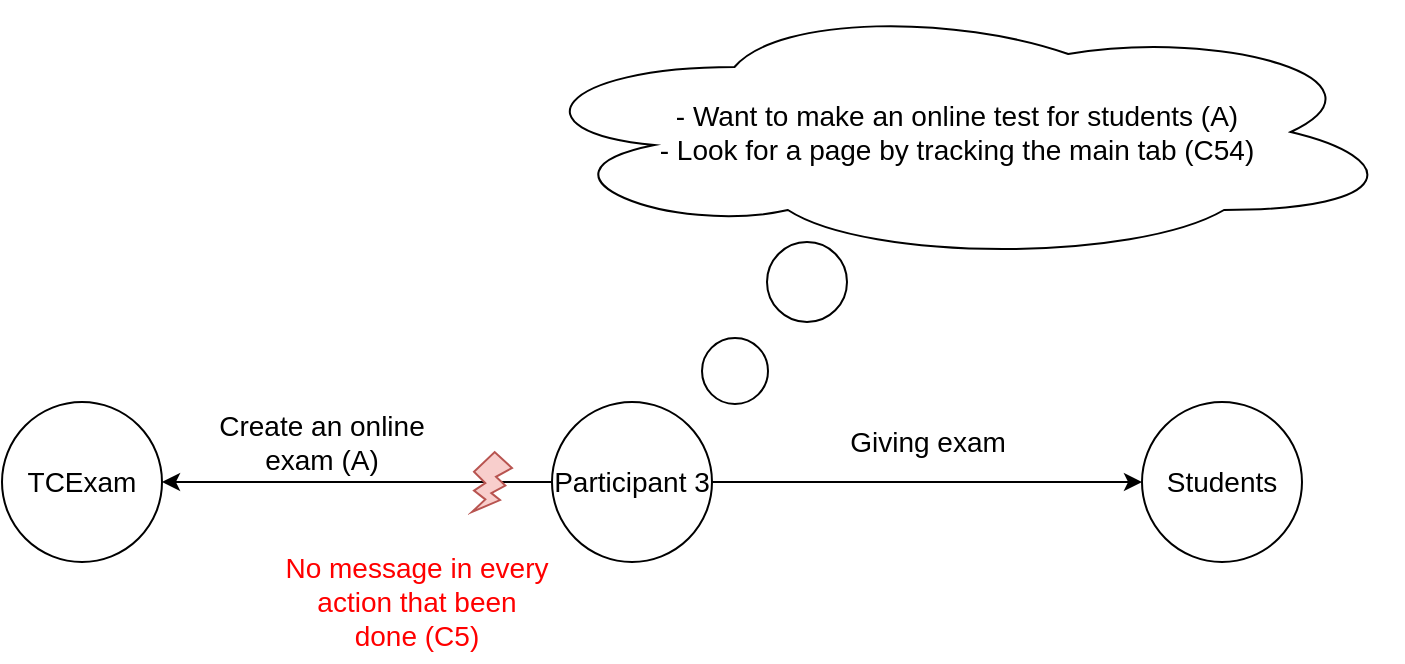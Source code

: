 <mxfile version="10.6.7" type="device"><diagram id="fcq2EjbjbyRq9cstRodC" name="Page-1"><mxGraphModel dx="988" dy="474" grid="1" gridSize="10" guides="1" tooltips="1" connect="1" arrows="1" fold="1" page="1" pageScale="1" pageWidth="850" pageHeight="1100" math="0" shadow="0"><root><mxCell id="0"/><mxCell id="1" parent="0"/><mxCell id="yrvUfu4OjOkYBmDthRMz-5" style="edgeStyle=orthogonalEdgeStyle;rounded=0;orthogonalLoop=1;jettySize=auto;html=1;entryX=1;entryY=0.5;entryDx=0;entryDy=0;" edge="1" parent="1" source="yrvUfu4OjOkYBmDthRMz-1" target="yrvUfu4OjOkYBmDthRMz-2"><mxGeometry relative="1" as="geometry"/></mxCell><mxCell id="yrvUfu4OjOkYBmDthRMz-7" style="edgeStyle=orthogonalEdgeStyle;rounded=0;orthogonalLoop=1;jettySize=auto;html=1;entryX=0;entryY=0.5;entryDx=0;entryDy=0;" edge="1" parent="1" source="yrvUfu4OjOkYBmDthRMz-1" target="yrvUfu4OjOkYBmDthRMz-3"><mxGeometry relative="1" as="geometry"/></mxCell><mxCell id="yrvUfu4OjOkYBmDthRMz-1" value="Participant 3" style="ellipse;whiteSpace=wrap;html=1;aspect=fixed;fontSize=14;" vertex="1" parent="1"><mxGeometry x="385" y="210" width="80" height="80" as="geometry"/></mxCell><mxCell id="yrvUfu4OjOkYBmDthRMz-2" value="TCExam" style="ellipse;whiteSpace=wrap;html=1;aspect=fixed;fontSize=14;" vertex="1" parent="1"><mxGeometry x="110" y="210" width="80" height="80" as="geometry"/></mxCell><mxCell id="yrvUfu4OjOkYBmDthRMz-3" value="Students" style="ellipse;whiteSpace=wrap;html=1;aspect=fixed;fontSize=14;" vertex="1" parent="1"><mxGeometry x="680" y="210" width="80" height="80" as="geometry"/></mxCell><mxCell id="yrvUfu4OjOkYBmDthRMz-4" value="- Want to make an online test for students (A)&lt;br style=&quot;font-size: 14px&quot;&gt;- Look for a page by tracking the main tab (C54)&lt;br style=&quot;font-size: 14px&quot;&gt;" style="ellipse;shape=cloud;whiteSpace=wrap;html=1;fontSize=14;" vertex="1" parent="1"><mxGeometry x="365" y="10" width="445" height="130" as="geometry"/></mxCell><mxCell id="yrvUfu4OjOkYBmDthRMz-8" value="Create an online exam (A)" style="text;html=1;strokeColor=none;fillColor=none;align=center;verticalAlign=middle;whiteSpace=wrap;rounded=0;fontSize=14;" vertex="1" parent="1"><mxGeometry x="210" y="210" width="120" height="40" as="geometry"/></mxCell><mxCell id="yrvUfu4OjOkYBmDthRMz-9" value="Giving exam" style="text;html=1;strokeColor=none;fillColor=none;align=center;verticalAlign=middle;whiteSpace=wrap;rounded=0;fontSize=14;" vertex="1" parent="1"><mxGeometry x="512.5" y="210" width="120" height="40" as="geometry"/></mxCell><mxCell id="yrvUfu4OjOkYBmDthRMz-10" value="" style="ellipse;whiteSpace=wrap;html=1;aspect=fixed;fontSize=14;" vertex="1" parent="1"><mxGeometry x="492.5" y="130" width="40" height="40" as="geometry"/></mxCell><mxCell id="yrvUfu4OjOkYBmDthRMz-11" value="" style="ellipse;whiteSpace=wrap;html=1;aspect=fixed;fontSize=14;" vertex="1" parent="1"><mxGeometry x="460" y="178" width="33" height="33" as="geometry"/></mxCell><mxCell id="yrvUfu4OjOkYBmDthRMz-12" value="" style="verticalLabelPosition=bottom;verticalAlign=top;html=1;shape=mxgraph.basic.flash;fillColor=#f8cecc;strokeColor=#b85450;" vertex="1" parent="1"><mxGeometry x="345" y="235" width="20" height="30" as="geometry"/></mxCell><mxCell id="yrvUfu4OjOkYBmDthRMz-13" value="No message in every action that been done (C5)" style="text;html=1;strokeColor=none;fillColor=none;align=center;verticalAlign=middle;whiteSpace=wrap;rounded=0;fontSize=14;fontColor=#FF0000;" vertex="1" parent="1"><mxGeometry x="250" y="280" width="135" height="60" as="geometry"/></mxCell></root></mxGraphModel></diagram></mxfile>
